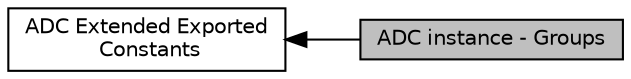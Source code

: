 digraph "ADC instance - Groups"
{
  edge [fontname="Helvetica",fontsize="10",labelfontname="Helvetica",labelfontsize="10"];
  node [fontname="Helvetica",fontsize="10",shape=box];
  rankdir=LR;
  Node1 [label="ADC instance - Groups",height=0.2,width=0.4,color="black", fillcolor="grey75", style="filled", fontcolor="black",tooltip=" "];
  Node2 [label="ADC Extended Exported\l Constants",height=0.2,width=0.4,color="black", fillcolor="white", style="filled",URL="$group__ADCEx__Exported__Constants.html",tooltip=" "];
  Node2->Node1 [shape=plaintext, dir="back", style="solid"];
}
